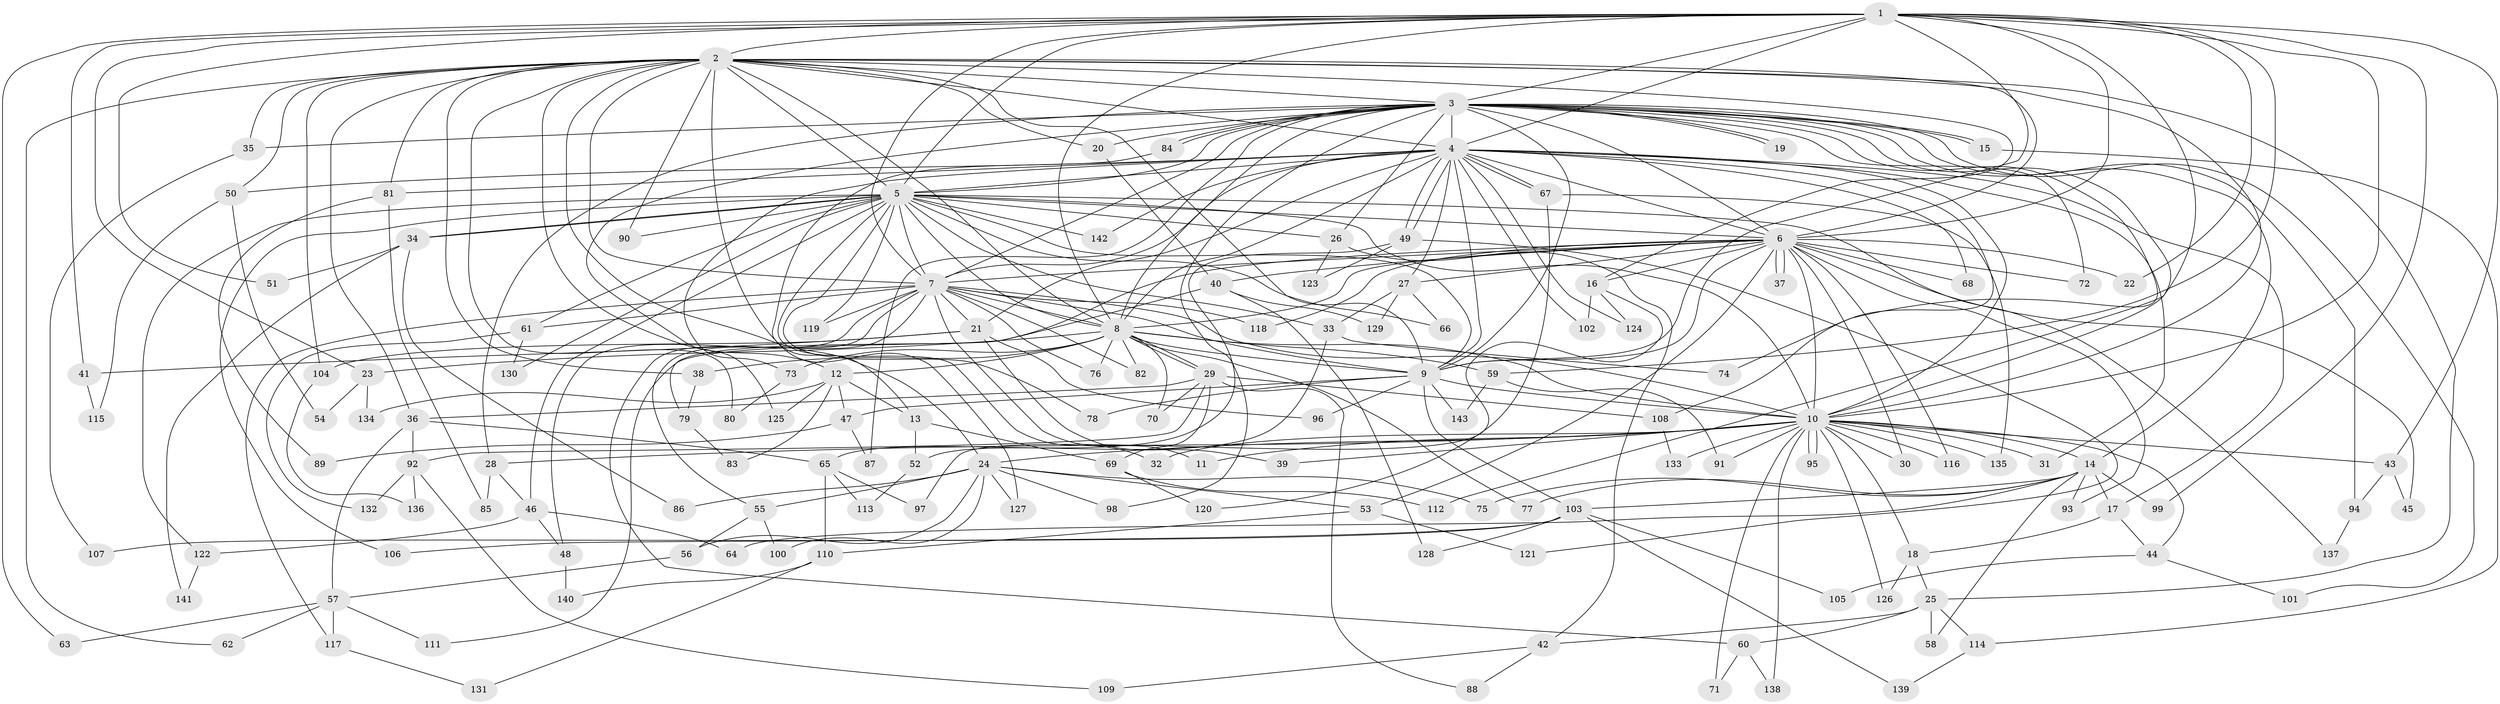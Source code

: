 // Generated by graph-tools (version 1.1) at 2025/34/03/09/25 02:34:37]
// undirected, 143 vertices, 311 edges
graph export_dot {
graph [start="1"]
  node [color=gray90,style=filled];
  1;
  2;
  3;
  4;
  5;
  6;
  7;
  8;
  9;
  10;
  11;
  12;
  13;
  14;
  15;
  16;
  17;
  18;
  19;
  20;
  21;
  22;
  23;
  24;
  25;
  26;
  27;
  28;
  29;
  30;
  31;
  32;
  33;
  34;
  35;
  36;
  37;
  38;
  39;
  40;
  41;
  42;
  43;
  44;
  45;
  46;
  47;
  48;
  49;
  50;
  51;
  52;
  53;
  54;
  55;
  56;
  57;
  58;
  59;
  60;
  61;
  62;
  63;
  64;
  65;
  66;
  67;
  68;
  69;
  70;
  71;
  72;
  73;
  74;
  75;
  76;
  77;
  78;
  79;
  80;
  81;
  82;
  83;
  84;
  85;
  86;
  87;
  88;
  89;
  90;
  91;
  92;
  93;
  94;
  95;
  96;
  97;
  98;
  99;
  100;
  101;
  102;
  103;
  104;
  105;
  106;
  107;
  108;
  109;
  110;
  111;
  112;
  113;
  114;
  115;
  116;
  117;
  118;
  119;
  120;
  121;
  122;
  123;
  124;
  125;
  126;
  127;
  128;
  129;
  130;
  131;
  132;
  133;
  134;
  135;
  136;
  137;
  138;
  139;
  140;
  141;
  142;
  143;
  1 -- 2;
  1 -- 3;
  1 -- 4;
  1 -- 5;
  1 -- 6;
  1 -- 7;
  1 -- 8;
  1 -- 9;
  1 -- 10;
  1 -- 22;
  1 -- 23;
  1 -- 41;
  1 -- 43;
  1 -- 51;
  1 -- 59;
  1 -- 63;
  1 -- 99;
  1 -- 112;
  2 -- 3;
  2 -- 4;
  2 -- 5;
  2 -- 6;
  2 -- 7;
  2 -- 8;
  2 -- 9;
  2 -- 10;
  2 -- 12;
  2 -- 13;
  2 -- 16;
  2 -- 20;
  2 -- 24;
  2 -- 25;
  2 -- 35;
  2 -- 36;
  2 -- 38;
  2 -- 50;
  2 -- 62;
  2 -- 80;
  2 -- 81;
  2 -- 90;
  2 -- 104;
  3 -- 4;
  3 -- 5;
  3 -- 6;
  3 -- 7;
  3 -- 8;
  3 -- 9;
  3 -- 10;
  3 -- 14;
  3 -- 15;
  3 -- 15;
  3 -- 19;
  3 -- 19;
  3 -- 20;
  3 -- 26;
  3 -- 28;
  3 -- 35;
  3 -- 72;
  3 -- 74;
  3 -- 84;
  3 -- 84;
  3 -- 87;
  3 -- 94;
  3 -- 98;
  3 -- 101;
  3 -- 125;
  4 -- 5;
  4 -- 6;
  4 -- 7;
  4 -- 8;
  4 -- 9;
  4 -- 10;
  4 -- 17;
  4 -- 21;
  4 -- 27;
  4 -- 31;
  4 -- 49;
  4 -- 49;
  4 -- 50;
  4 -- 67;
  4 -- 67;
  4 -- 68;
  4 -- 73;
  4 -- 81;
  4 -- 102;
  4 -- 108;
  4 -- 124;
  4 -- 142;
  5 -- 6;
  5 -- 7;
  5 -- 8;
  5 -- 9;
  5 -- 10;
  5 -- 26;
  5 -- 32;
  5 -- 33;
  5 -- 34;
  5 -- 34;
  5 -- 46;
  5 -- 61;
  5 -- 66;
  5 -- 78;
  5 -- 90;
  5 -- 106;
  5 -- 119;
  5 -- 122;
  5 -- 130;
  5 -- 137;
  5 -- 142;
  6 -- 7;
  6 -- 8;
  6 -- 9;
  6 -- 10;
  6 -- 16;
  6 -- 22;
  6 -- 27;
  6 -- 30;
  6 -- 37;
  6 -- 37;
  6 -- 40;
  6 -- 45;
  6 -- 53;
  6 -- 68;
  6 -- 72;
  6 -- 79;
  6 -- 93;
  6 -- 116;
  6 -- 118;
  7 -- 8;
  7 -- 9;
  7 -- 10;
  7 -- 11;
  7 -- 21;
  7 -- 48;
  7 -- 55;
  7 -- 60;
  7 -- 61;
  7 -- 76;
  7 -- 82;
  7 -- 117;
  7 -- 118;
  7 -- 119;
  8 -- 9;
  8 -- 10;
  8 -- 12;
  8 -- 23;
  8 -- 29;
  8 -- 29;
  8 -- 38;
  8 -- 59;
  8 -- 70;
  8 -- 73;
  8 -- 76;
  8 -- 77;
  8 -- 82;
  9 -- 10;
  9 -- 47;
  9 -- 78;
  9 -- 96;
  9 -- 103;
  9 -- 143;
  10 -- 11;
  10 -- 14;
  10 -- 18;
  10 -- 24;
  10 -- 28;
  10 -- 30;
  10 -- 31;
  10 -- 32;
  10 -- 39;
  10 -- 43;
  10 -- 44;
  10 -- 71;
  10 -- 91;
  10 -- 95;
  10 -- 95;
  10 -- 116;
  10 -- 126;
  10 -- 133;
  10 -- 135;
  10 -- 138;
  12 -- 13;
  12 -- 47;
  12 -- 83;
  12 -- 125;
  12 -- 134;
  13 -- 52;
  13 -- 69;
  14 -- 17;
  14 -- 58;
  14 -- 64;
  14 -- 75;
  14 -- 77;
  14 -- 93;
  14 -- 99;
  14 -- 103;
  15 -- 114;
  16 -- 97;
  16 -- 102;
  16 -- 124;
  17 -- 18;
  17 -- 44;
  18 -- 25;
  18 -- 126;
  20 -- 40;
  21 -- 39;
  21 -- 41;
  21 -- 96;
  21 -- 104;
  23 -- 54;
  23 -- 134;
  24 -- 53;
  24 -- 55;
  24 -- 56;
  24 -- 75;
  24 -- 86;
  24 -- 98;
  24 -- 100;
  24 -- 127;
  25 -- 42;
  25 -- 58;
  25 -- 60;
  25 -- 114;
  26 -- 42;
  26 -- 123;
  27 -- 33;
  27 -- 66;
  27 -- 129;
  28 -- 46;
  28 -- 85;
  29 -- 36;
  29 -- 69;
  29 -- 70;
  29 -- 88;
  29 -- 92;
  29 -- 108;
  33 -- 52;
  33 -- 74;
  34 -- 51;
  34 -- 86;
  34 -- 141;
  35 -- 107;
  36 -- 57;
  36 -- 65;
  36 -- 92;
  38 -- 79;
  40 -- 111;
  40 -- 128;
  40 -- 129;
  41 -- 115;
  42 -- 88;
  42 -- 109;
  43 -- 45;
  43 -- 94;
  44 -- 101;
  44 -- 105;
  46 -- 48;
  46 -- 64;
  46 -- 122;
  47 -- 87;
  47 -- 89;
  48 -- 140;
  49 -- 65;
  49 -- 121;
  49 -- 123;
  50 -- 54;
  50 -- 115;
  52 -- 113;
  53 -- 110;
  53 -- 121;
  55 -- 56;
  55 -- 100;
  56 -- 57;
  57 -- 62;
  57 -- 63;
  57 -- 111;
  57 -- 117;
  59 -- 91;
  59 -- 143;
  60 -- 71;
  60 -- 138;
  61 -- 130;
  61 -- 132;
  65 -- 97;
  65 -- 110;
  65 -- 113;
  67 -- 120;
  67 -- 135;
  69 -- 112;
  69 -- 120;
  73 -- 80;
  79 -- 83;
  81 -- 85;
  81 -- 89;
  84 -- 127;
  92 -- 109;
  92 -- 132;
  92 -- 136;
  94 -- 137;
  103 -- 105;
  103 -- 106;
  103 -- 107;
  103 -- 128;
  103 -- 139;
  104 -- 136;
  108 -- 133;
  110 -- 131;
  110 -- 140;
  114 -- 139;
  117 -- 131;
  122 -- 141;
}

